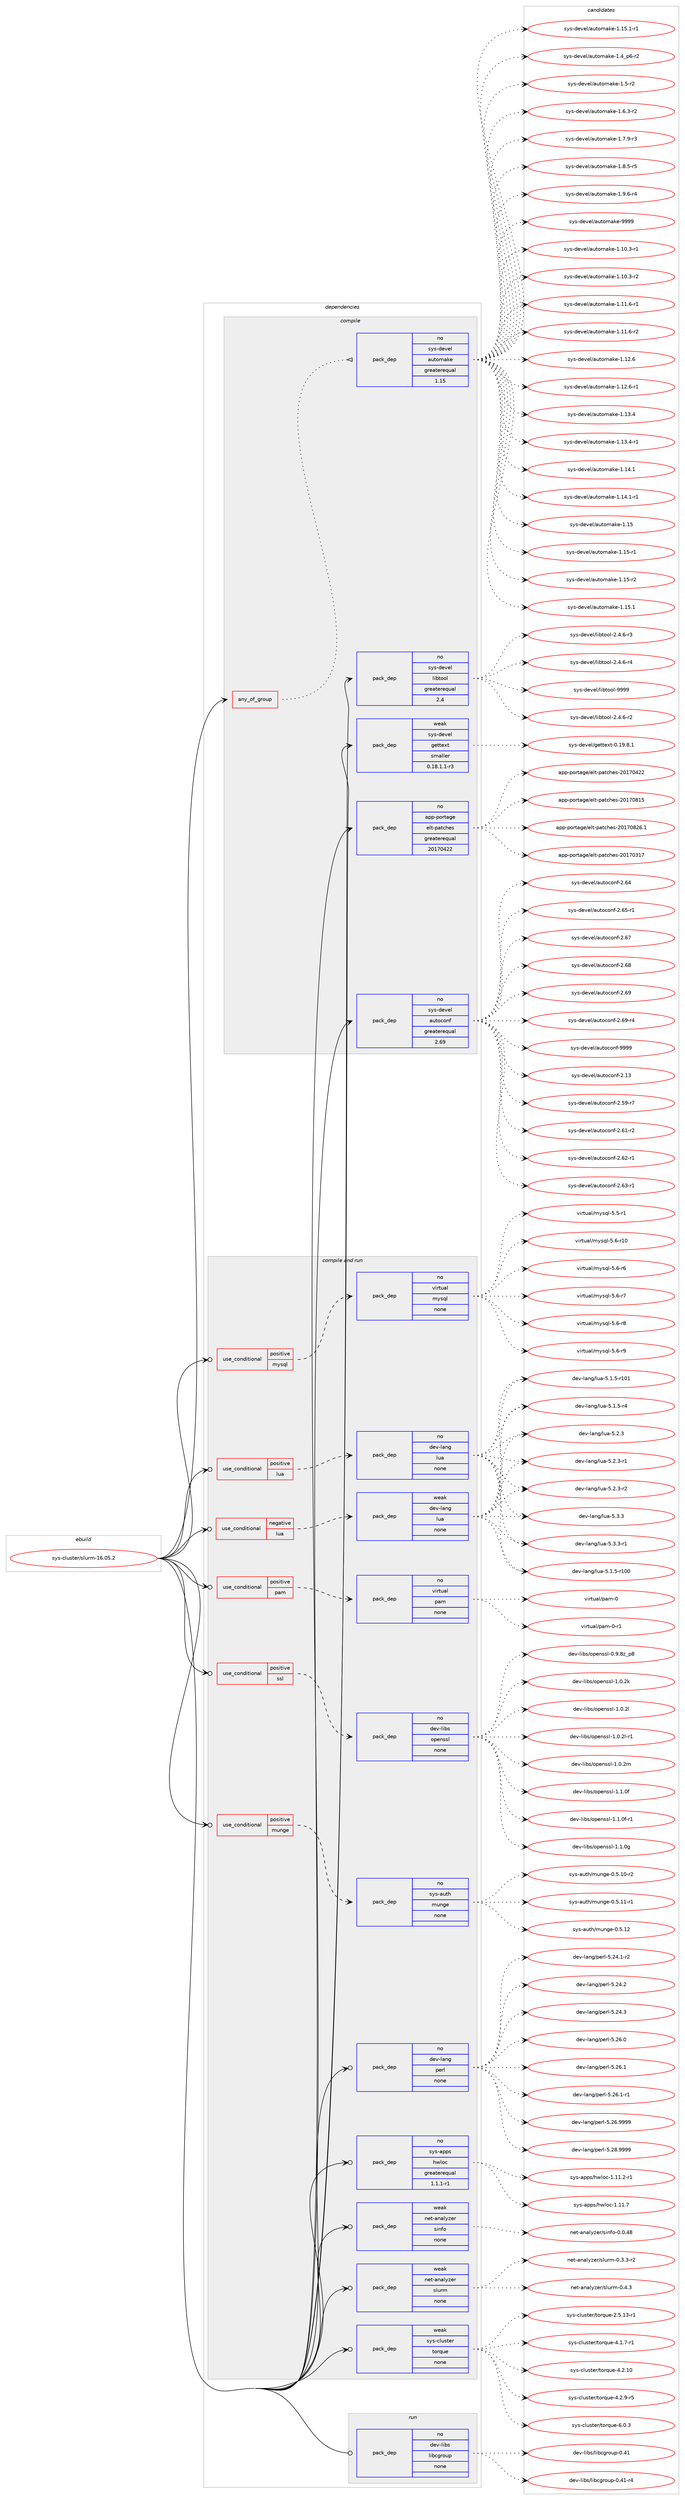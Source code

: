 digraph prolog {

# *************
# Graph options
# *************

newrank=true;
concentrate=true;
compound=true;
graph [rankdir=LR,fontname=Helvetica,fontsize=10,ranksep=1.5];#, ranksep=2.5, nodesep=0.2];
edge  [arrowhead=vee];
node  [fontname=Helvetica,fontsize=10];

# **********
# The ebuild
# **********

subgraph cluster_leftcol {
color=gray;
rank=same;
label=<<i>ebuild</i>>;
id [label="sys-cluster/slurm-16.05.2", color=red, width=4, href="../sys-cluster/slurm-16.05.2.svg"];
}

# ****************
# The dependencies
# ****************

subgraph cluster_midcol {
color=gray;
label=<<i>dependencies</i>>;
subgraph cluster_compile {
fillcolor="#eeeeee";
style=filled;
label=<<i>compile</i>>;
subgraph any8137 {
dependency482542 [label=<<TABLE BORDER="0" CELLBORDER="1" CELLSPACING="0" CELLPADDING="4"><TR><TD CELLPADDING="10">any_of_group</TD></TR></TABLE>>, shape=none, color=red];subgraph pack358410 {
dependency482543 [label=<<TABLE BORDER="0" CELLBORDER="1" CELLSPACING="0" CELLPADDING="4" WIDTH="220"><TR><TD ROWSPAN="6" CELLPADDING="30">pack_dep</TD></TR><TR><TD WIDTH="110">no</TD></TR><TR><TD>sys-devel</TD></TR><TR><TD>automake</TD></TR><TR><TD>greaterequal</TD></TR><TR><TD>1.15</TD></TR></TABLE>>, shape=none, color=blue];
}
dependency482542:e -> dependency482543:w [weight=20,style="dotted",arrowhead="oinv"];
}
id:e -> dependency482542:w [weight=20,style="solid",arrowhead="vee"];
subgraph pack358411 {
dependency482544 [label=<<TABLE BORDER="0" CELLBORDER="1" CELLSPACING="0" CELLPADDING="4" WIDTH="220"><TR><TD ROWSPAN="6" CELLPADDING="30">pack_dep</TD></TR><TR><TD WIDTH="110">no</TD></TR><TR><TD>app-portage</TD></TR><TR><TD>elt-patches</TD></TR><TR><TD>greaterequal</TD></TR><TR><TD>20170422</TD></TR></TABLE>>, shape=none, color=blue];
}
id:e -> dependency482544:w [weight=20,style="solid",arrowhead="vee"];
subgraph pack358412 {
dependency482545 [label=<<TABLE BORDER="0" CELLBORDER="1" CELLSPACING="0" CELLPADDING="4" WIDTH="220"><TR><TD ROWSPAN="6" CELLPADDING="30">pack_dep</TD></TR><TR><TD WIDTH="110">no</TD></TR><TR><TD>sys-devel</TD></TR><TR><TD>autoconf</TD></TR><TR><TD>greaterequal</TD></TR><TR><TD>2.69</TD></TR></TABLE>>, shape=none, color=blue];
}
id:e -> dependency482545:w [weight=20,style="solid",arrowhead="vee"];
subgraph pack358413 {
dependency482546 [label=<<TABLE BORDER="0" CELLBORDER="1" CELLSPACING="0" CELLPADDING="4" WIDTH="220"><TR><TD ROWSPAN="6" CELLPADDING="30">pack_dep</TD></TR><TR><TD WIDTH="110">no</TD></TR><TR><TD>sys-devel</TD></TR><TR><TD>libtool</TD></TR><TR><TD>greaterequal</TD></TR><TR><TD>2.4</TD></TR></TABLE>>, shape=none, color=blue];
}
id:e -> dependency482546:w [weight=20,style="solid",arrowhead="vee"];
subgraph pack358414 {
dependency482547 [label=<<TABLE BORDER="0" CELLBORDER="1" CELLSPACING="0" CELLPADDING="4" WIDTH="220"><TR><TD ROWSPAN="6" CELLPADDING="30">pack_dep</TD></TR><TR><TD WIDTH="110">weak</TD></TR><TR><TD>sys-devel</TD></TR><TR><TD>gettext</TD></TR><TR><TD>smaller</TD></TR><TR><TD>0.18.1.1-r3</TD></TR></TABLE>>, shape=none, color=blue];
}
id:e -> dependency482547:w [weight=20,style="solid",arrowhead="vee"];
}
subgraph cluster_compileandrun {
fillcolor="#eeeeee";
style=filled;
label=<<i>compile and run</i>>;
subgraph cond115711 {
dependency482548 [label=<<TABLE BORDER="0" CELLBORDER="1" CELLSPACING="0" CELLPADDING="4"><TR><TD ROWSPAN="3" CELLPADDING="10">use_conditional</TD></TR><TR><TD>negative</TD></TR><TR><TD>lua</TD></TR></TABLE>>, shape=none, color=red];
subgraph pack358415 {
dependency482549 [label=<<TABLE BORDER="0" CELLBORDER="1" CELLSPACING="0" CELLPADDING="4" WIDTH="220"><TR><TD ROWSPAN="6" CELLPADDING="30">pack_dep</TD></TR><TR><TD WIDTH="110">weak</TD></TR><TR><TD>dev-lang</TD></TR><TR><TD>lua</TD></TR><TR><TD>none</TD></TR><TR><TD></TD></TR></TABLE>>, shape=none, color=blue];
}
dependency482548:e -> dependency482549:w [weight=20,style="dashed",arrowhead="vee"];
}
id:e -> dependency482548:w [weight=20,style="solid",arrowhead="odotvee"];
subgraph cond115712 {
dependency482550 [label=<<TABLE BORDER="0" CELLBORDER="1" CELLSPACING="0" CELLPADDING="4"><TR><TD ROWSPAN="3" CELLPADDING="10">use_conditional</TD></TR><TR><TD>positive</TD></TR><TR><TD>lua</TD></TR></TABLE>>, shape=none, color=red];
subgraph pack358416 {
dependency482551 [label=<<TABLE BORDER="0" CELLBORDER="1" CELLSPACING="0" CELLPADDING="4" WIDTH="220"><TR><TD ROWSPAN="6" CELLPADDING="30">pack_dep</TD></TR><TR><TD WIDTH="110">no</TD></TR><TR><TD>dev-lang</TD></TR><TR><TD>lua</TD></TR><TR><TD>none</TD></TR><TR><TD></TD></TR></TABLE>>, shape=none, color=blue];
}
dependency482550:e -> dependency482551:w [weight=20,style="dashed",arrowhead="vee"];
}
id:e -> dependency482550:w [weight=20,style="solid",arrowhead="odotvee"];
subgraph cond115713 {
dependency482552 [label=<<TABLE BORDER="0" CELLBORDER="1" CELLSPACING="0" CELLPADDING="4"><TR><TD ROWSPAN="3" CELLPADDING="10">use_conditional</TD></TR><TR><TD>positive</TD></TR><TR><TD>munge</TD></TR></TABLE>>, shape=none, color=red];
subgraph pack358417 {
dependency482553 [label=<<TABLE BORDER="0" CELLBORDER="1" CELLSPACING="0" CELLPADDING="4" WIDTH="220"><TR><TD ROWSPAN="6" CELLPADDING="30">pack_dep</TD></TR><TR><TD WIDTH="110">no</TD></TR><TR><TD>sys-auth</TD></TR><TR><TD>munge</TD></TR><TR><TD>none</TD></TR><TR><TD></TD></TR></TABLE>>, shape=none, color=blue];
}
dependency482552:e -> dependency482553:w [weight=20,style="dashed",arrowhead="vee"];
}
id:e -> dependency482552:w [weight=20,style="solid",arrowhead="odotvee"];
subgraph cond115714 {
dependency482554 [label=<<TABLE BORDER="0" CELLBORDER="1" CELLSPACING="0" CELLPADDING="4"><TR><TD ROWSPAN="3" CELLPADDING="10">use_conditional</TD></TR><TR><TD>positive</TD></TR><TR><TD>mysql</TD></TR></TABLE>>, shape=none, color=red];
subgraph pack358418 {
dependency482555 [label=<<TABLE BORDER="0" CELLBORDER="1" CELLSPACING="0" CELLPADDING="4" WIDTH="220"><TR><TD ROWSPAN="6" CELLPADDING="30">pack_dep</TD></TR><TR><TD WIDTH="110">no</TD></TR><TR><TD>virtual</TD></TR><TR><TD>mysql</TD></TR><TR><TD>none</TD></TR><TR><TD></TD></TR></TABLE>>, shape=none, color=blue];
}
dependency482554:e -> dependency482555:w [weight=20,style="dashed",arrowhead="vee"];
}
id:e -> dependency482554:w [weight=20,style="solid",arrowhead="odotvee"];
subgraph cond115715 {
dependency482556 [label=<<TABLE BORDER="0" CELLBORDER="1" CELLSPACING="0" CELLPADDING="4"><TR><TD ROWSPAN="3" CELLPADDING="10">use_conditional</TD></TR><TR><TD>positive</TD></TR><TR><TD>pam</TD></TR></TABLE>>, shape=none, color=red];
subgraph pack358419 {
dependency482557 [label=<<TABLE BORDER="0" CELLBORDER="1" CELLSPACING="0" CELLPADDING="4" WIDTH="220"><TR><TD ROWSPAN="6" CELLPADDING="30">pack_dep</TD></TR><TR><TD WIDTH="110">no</TD></TR><TR><TD>virtual</TD></TR><TR><TD>pam</TD></TR><TR><TD>none</TD></TR><TR><TD></TD></TR></TABLE>>, shape=none, color=blue];
}
dependency482556:e -> dependency482557:w [weight=20,style="dashed",arrowhead="vee"];
}
id:e -> dependency482556:w [weight=20,style="solid",arrowhead="odotvee"];
subgraph cond115716 {
dependency482558 [label=<<TABLE BORDER="0" CELLBORDER="1" CELLSPACING="0" CELLPADDING="4"><TR><TD ROWSPAN="3" CELLPADDING="10">use_conditional</TD></TR><TR><TD>positive</TD></TR><TR><TD>ssl</TD></TR></TABLE>>, shape=none, color=red];
subgraph pack358420 {
dependency482559 [label=<<TABLE BORDER="0" CELLBORDER="1" CELLSPACING="0" CELLPADDING="4" WIDTH="220"><TR><TD ROWSPAN="6" CELLPADDING="30">pack_dep</TD></TR><TR><TD WIDTH="110">no</TD></TR><TR><TD>dev-libs</TD></TR><TR><TD>openssl</TD></TR><TR><TD>none</TD></TR><TR><TD></TD></TR></TABLE>>, shape=none, color=blue];
}
dependency482558:e -> dependency482559:w [weight=20,style="dashed",arrowhead="vee"];
}
id:e -> dependency482558:w [weight=20,style="solid",arrowhead="odotvee"];
subgraph pack358421 {
dependency482560 [label=<<TABLE BORDER="0" CELLBORDER="1" CELLSPACING="0" CELLPADDING="4" WIDTH="220"><TR><TD ROWSPAN="6" CELLPADDING="30">pack_dep</TD></TR><TR><TD WIDTH="110">no</TD></TR><TR><TD>dev-lang</TD></TR><TR><TD>perl</TD></TR><TR><TD>none</TD></TR><TR><TD></TD></TR></TABLE>>, shape=none, color=blue];
}
id:e -> dependency482560:w [weight=20,style="solid",arrowhead="odotvee"];
subgraph pack358422 {
dependency482561 [label=<<TABLE BORDER="0" CELLBORDER="1" CELLSPACING="0" CELLPADDING="4" WIDTH="220"><TR><TD ROWSPAN="6" CELLPADDING="30">pack_dep</TD></TR><TR><TD WIDTH="110">no</TD></TR><TR><TD>sys-apps</TD></TR><TR><TD>hwloc</TD></TR><TR><TD>greaterequal</TD></TR><TR><TD>1.1.1-r1</TD></TR></TABLE>>, shape=none, color=blue];
}
id:e -> dependency482561:w [weight=20,style="solid",arrowhead="odotvee"];
subgraph pack358423 {
dependency482562 [label=<<TABLE BORDER="0" CELLBORDER="1" CELLSPACING="0" CELLPADDING="4" WIDTH="220"><TR><TD ROWSPAN="6" CELLPADDING="30">pack_dep</TD></TR><TR><TD WIDTH="110">weak</TD></TR><TR><TD>net-analyzer</TD></TR><TR><TD>sinfo</TD></TR><TR><TD>none</TD></TR><TR><TD></TD></TR></TABLE>>, shape=none, color=blue];
}
id:e -> dependency482562:w [weight=20,style="solid",arrowhead="odotvee"];
subgraph pack358424 {
dependency482563 [label=<<TABLE BORDER="0" CELLBORDER="1" CELLSPACING="0" CELLPADDING="4" WIDTH="220"><TR><TD ROWSPAN="6" CELLPADDING="30">pack_dep</TD></TR><TR><TD WIDTH="110">weak</TD></TR><TR><TD>net-analyzer</TD></TR><TR><TD>slurm</TD></TR><TR><TD>none</TD></TR><TR><TD></TD></TR></TABLE>>, shape=none, color=blue];
}
id:e -> dependency482563:w [weight=20,style="solid",arrowhead="odotvee"];
subgraph pack358425 {
dependency482564 [label=<<TABLE BORDER="0" CELLBORDER="1" CELLSPACING="0" CELLPADDING="4" WIDTH="220"><TR><TD ROWSPAN="6" CELLPADDING="30">pack_dep</TD></TR><TR><TD WIDTH="110">weak</TD></TR><TR><TD>sys-cluster</TD></TR><TR><TD>torque</TD></TR><TR><TD>none</TD></TR><TR><TD></TD></TR></TABLE>>, shape=none, color=blue];
}
id:e -> dependency482564:w [weight=20,style="solid",arrowhead="odotvee"];
}
subgraph cluster_run {
fillcolor="#eeeeee";
style=filled;
label=<<i>run</i>>;
subgraph pack358426 {
dependency482565 [label=<<TABLE BORDER="0" CELLBORDER="1" CELLSPACING="0" CELLPADDING="4" WIDTH="220"><TR><TD ROWSPAN="6" CELLPADDING="30">pack_dep</TD></TR><TR><TD WIDTH="110">no</TD></TR><TR><TD>dev-libs</TD></TR><TR><TD>libcgroup</TD></TR><TR><TD>none</TD></TR><TR><TD></TD></TR></TABLE>>, shape=none, color=blue];
}
id:e -> dependency482565:w [weight=20,style="solid",arrowhead="odot"];
}
}

# **************
# The candidates
# **************

subgraph cluster_choices {
rank=same;
color=gray;
label=<<i>candidates</i>>;

subgraph choice358410 {
color=black;
nodesep=1;
choice11512111545100101118101108479711711611110997107101454946494846514511449 [label="sys-devel/automake-1.10.3-r1", color=red, width=4,href="../sys-devel/automake-1.10.3-r1.svg"];
choice11512111545100101118101108479711711611110997107101454946494846514511450 [label="sys-devel/automake-1.10.3-r2", color=red, width=4,href="../sys-devel/automake-1.10.3-r2.svg"];
choice11512111545100101118101108479711711611110997107101454946494946544511449 [label="sys-devel/automake-1.11.6-r1", color=red, width=4,href="../sys-devel/automake-1.11.6-r1.svg"];
choice11512111545100101118101108479711711611110997107101454946494946544511450 [label="sys-devel/automake-1.11.6-r2", color=red, width=4,href="../sys-devel/automake-1.11.6-r2.svg"];
choice1151211154510010111810110847971171161111099710710145494649504654 [label="sys-devel/automake-1.12.6", color=red, width=4,href="../sys-devel/automake-1.12.6.svg"];
choice11512111545100101118101108479711711611110997107101454946495046544511449 [label="sys-devel/automake-1.12.6-r1", color=red, width=4,href="../sys-devel/automake-1.12.6-r1.svg"];
choice1151211154510010111810110847971171161111099710710145494649514652 [label="sys-devel/automake-1.13.4", color=red, width=4,href="../sys-devel/automake-1.13.4.svg"];
choice11512111545100101118101108479711711611110997107101454946495146524511449 [label="sys-devel/automake-1.13.4-r1", color=red, width=4,href="../sys-devel/automake-1.13.4-r1.svg"];
choice1151211154510010111810110847971171161111099710710145494649524649 [label="sys-devel/automake-1.14.1", color=red, width=4,href="../sys-devel/automake-1.14.1.svg"];
choice11512111545100101118101108479711711611110997107101454946495246494511449 [label="sys-devel/automake-1.14.1-r1", color=red, width=4,href="../sys-devel/automake-1.14.1-r1.svg"];
choice115121115451001011181011084797117116111109971071014549464953 [label="sys-devel/automake-1.15", color=red, width=4,href="../sys-devel/automake-1.15.svg"];
choice1151211154510010111810110847971171161111099710710145494649534511449 [label="sys-devel/automake-1.15-r1", color=red, width=4,href="../sys-devel/automake-1.15-r1.svg"];
choice1151211154510010111810110847971171161111099710710145494649534511450 [label="sys-devel/automake-1.15-r2", color=red, width=4,href="../sys-devel/automake-1.15-r2.svg"];
choice1151211154510010111810110847971171161111099710710145494649534649 [label="sys-devel/automake-1.15.1", color=red, width=4,href="../sys-devel/automake-1.15.1.svg"];
choice11512111545100101118101108479711711611110997107101454946495346494511449 [label="sys-devel/automake-1.15.1-r1", color=red, width=4,href="../sys-devel/automake-1.15.1-r1.svg"];
choice115121115451001011181011084797117116111109971071014549465295112544511450 [label="sys-devel/automake-1.4_p6-r2", color=red, width=4,href="../sys-devel/automake-1.4_p6-r2.svg"];
choice11512111545100101118101108479711711611110997107101454946534511450 [label="sys-devel/automake-1.5-r2", color=red, width=4,href="../sys-devel/automake-1.5-r2.svg"];
choice115121115451001011181011084797117116111109971071014549465446514511450 [label="sys-devel/automake-1.6.3-r2", color=red, width=4,href="../sys-devel/automake-1.6.3-r2.svg"];
choice115121115451001011181011084797117116111109971071014549465546574511451 [label="sys-devel/automake-1.7.9-r3", color=red, width=4,href="../sys-devel/automake-1.7.9-r3.svg"];
choice115121115451001011181011084797117116111109971071014549465646534511453 [label="sys-devel/automake-1.8.5-r5", color=red, width=4,href="../sys-devel/automake-1.8.5-r5.svg"];
choice115121115451001011181011084797117116111109971071014549465746544511452 [label="sys-devel/automake-1.9.6-r4", color=red, width=4,href="../sys-devel/automake-1.9.6-r4.svg"];
choice115121115451001011181011084797117116111109971071014557575757 [label="sys-devel/automake-9999", color=red, width=4,href="../sys-devel/automake-9999.svg"];
dependency482543:e -> choice11512111545100101118101108479711711611110997107101454946494846514511449:w [style=dotted,weight="100"];
dependency482543:e -> choice11512111545100101118101108479711711611110997107101454946494846514511450:w [style=dotted,weight="100"];
dependency482543:e -> choice11512111545100101118101108479711711611110997107101454946494946544511449:w [style=dotted,weight="100"];
dependency482543:e -> choice11512111545100101118101108479711711611110997107101454946494946544511450:w [style=dotted,weight="100"];
dependency482543:e -> choice1151211154510010111810110847971171161111099710710145494649504654:w [style=dotted,weight="100"];
dependency482543:e -> choice11512111545100101118101108479711711611110997107101454946495046544511449:w [style=dotted,weight="100"];
dependency482543:e -> choice1151211154510010111810110847971171161111099710710145494649514652:w [style=dotted,weight="100"];
dependency482543:e -> choice11512111545100101118101108479711711611110997107101454946495146524511449:w [style=dotted,weight="100"];
dependency482543:e -> choice1151211154510010111810110847971171161111099710710145494649524649:w [style=dotted,weight="100"];
dependency482543:e -> choice11512111545100101118101108479711711611110997107101454946495246494511449:w [style=dotted,weight="100"];
dependency482543:e -> choice115121115451001011181011084797117116111109971071014549464953:w [style=dotted,weight="100"];
dependency482543:e -> choice1151211154510010111810110847971171161111099710710145494649534511449:w [style=dotted,weight="100"];
dependency482543:e -> choice1151211154510010111810110847971171161111099710710145494649534511450:w [style=dotted,weight="100"];
dependency482543:e -> choice1151211154510010111810110847971171161111099710710145494649534649:w [style=dotted,weight="100"];
dependency482543:e -> choice11512111545100101118101108479711711611110997107101454946495346494511449:w [style=dotted,weight="100"];
dependency482543:e -> choice115121115451001011181011084797117116111109971071014549465295112544511450:w [style=dotted,weight="100"];
dependency482543:e -> choice11512111545100101118101108479711711611110997107101454946534511450:w [style=dotted,weight="100"];
dependency482543:e -> choice115121115451001011181011084797117116111109971071014549465446514511450:w [style=dotted,weight="100"];
dependency482543:e -> choice115121115451001011181011084797117116111109971071014549465546574511451:w [style=dotted,weight="100"];
dependency482543:e -> choice115121115451001011181011084797117116111109971071014549465646534511453:w [style=dotted,weight="100"];
dependency482543:e -> choice115121115451001011181011084797117116111109971071014549465746544511452:w [style=dotted,weight="100"];
dependency482543:e -> choice115121115451001011181011084797117116111109971071014557575757:w [style=dotted,weight="100"];
}
subgraph choice358411 {
color=black;
nodesep=1;
choice97112112451121111141169710310147101108116451129711699104101115455048495548514955 [label="app-portage/elt-patches-20170317", color=red, width=4,href="../app-portage/elt-patches-20170317.svg"];
choice97112112451121111141169710310147101108116451129711699104101115455048495548525050 [label="app-portage/elt-patches-20170422", color=red, width=4,href="../app-portage/elt-patches-20170422.svg"];
choice97112112451121111141169710310147101108116451129711699104101115455048495548564953 [label="app-portage/elt-patches-20170815", color=red, width=4,href="../app-portage/elt-patches-20170815.svg"];
choice971121124511211111411697103101471011081164511297116991041011154550484955485650544649 [label="app-portage/elt-patches-20170826.1", color=red, width=4,href="../app-portage/elt-patches-20170826.1.svg"];
dependency482544:e -> choice97112112451121111141169710310147101108116451129711699104101115455048495548514955:w [style=dotted,weight="100"];
dependency482544:e -> choice97112112451121111141169710310147101108116451129711699104101115455048495548525050:w [style=dotted,weight="100"];
dependency482544:e -> choice97112112451121111141169710310147101108116451129711699104101115455048495548564953:w [style=dotted,weight="100"];
dependency482544:e -> choice971121124511211111411697103101471011081164511297116991041011154550484955485650544649:w [style=dotted,weight="100"];
}
subgraph choice358412 {
color=black;
nodesep=1;
choice115121115451001011181011084797117116111991111101024550464951 [label="sys-devel/autoconf-2.13", color=red, width=4,href="../sys-devel/autoconf-2.13.svg"];
choice1151211154510010111810110847971171161119911111010245504653574511455 [label="sys-devel/autoconf-2.59-r7", color=red, width=4,href="../sys-devel/autoconf-2.59-r7.svg"];
choice1151211154510010111810110847971171161119911111010245504654494511450 [label="sys-devel/autoconf-2.61-r2", color=red, width=4,href="../sys-devel/autoconf-2.61-r2.svg"];
choice1151211154510010111810110847971171161119911111010245504654504511449 [label="sys-devel/autoconf-2.62-r1", color=red, width=4,href="../sys-devel/autoconf-2.62-r1.svg"];
choice1151211154510010111810110847971171161119911111010245504654514511449 [label="sys-devel/autoconf-2.63-r1", color=red, width=4,href="../sys-devel/autoconf-2.63-r1.svg"];
choice115121115451001011181011084797117116111991111101024550465452 [label="sys-devel/autoconf-2.64", color=red, width=4,href="../sys-devel/autoconf-2.64.svg"];
choice1151211154510010111810110847971171161119911111010245504654534511449 [label="sys-devel/autoconf-2.65-r1", color=red, width=4,href="../sys-devel/autoconf-2.65-r1.svg"];
choice115121115451001011181011084797117116111991111101024550465455 [label="sys-devel/autoconf-2.67", color=red, width=4,href="../sys-devel/autoconf-2.67.svg"];
choice115121115451001011181011084797117116111991111101024550465456 [label="sys-devel/autoconf-2.68", color=red, width=4,href="../sys-devel/autoconf-2.68.svg"];
choice115121115451001011181011084797117116111991111101024550465457 [label="sys-devel/autoconf-2.69", color=red, width=4,href="../sys-devel/autoconf-2.69.svg"];
choice1151211154510010111810110847971171161119911111010245504654574511452 [label="sys-devel/autoconf-2.69-r4", color=red, width=4,href="../sys-devel/autoconf-2.69-r4.svg"];
choice115121115451001011181011084797117116111991111101024557575757 [label="sys-devel/autoconf-9999", color=red, width=4,href="../sys-devel/autoconf-9999.svg"];
dependency482545:e -> choice115121115451001011181011084797117116111991111101024550464951:w [style=dotted,weight="100"];
dependency482545:e -> choice1151211154510010111810110847971171161119911111010245504653574511455:w [style=dotted,weight="100"];
dependency482545:e -> choice1151211154510010111810110847971171161119911111010245504654494511450:w [style=dotted,weight="100"];
dependency482545:e -> choice1151211154510010111810110847971171161119911111010245504654504511449:w [style=dotted,weight="100"];
dependency482545:e -> choice1151211154510010111810110847971171161119911111010245504654514511449:w [style=dotted,weight="100"];
dependency482545:e -> choice115121115451001011181011084797117116111991111101024550465452:w [style=dotted,weight="100"];
dependency482545:e -> choice1151211154510010111810110847971171161119911111010245504654534511449:w [style=dotted,weight="100"];
dependency482545:e -> choice115121115451001011181011084797117116111991111101024550465455:w [style=dotted,weight="100"];
dependency482545:e -> choice115121115451001011181011084797117116111991111101024550465456:w [style=dotted,weight="100"];
dependency482545:e -> choice115121115451001011181011084797117116111991111101024550465457:w [style=dotted,weight="100"];
dependency482545:e -> choice1151211154510010111810110847971171161119911111010245504654574511452:w [style=dotted,weight="100"];
dependency482545:e -> choice115121115451001011181011084797117116111991111101024557575757:w [style=dotted,weight="100"];
}
subgraph choice358413 {
color=black;
nodesep=1;
choice1151211154510010111810110847108105981161111111084550465246544511450 [label="sys-devel/libtool-2.4.6-r2", color=red, width=4,href="../sys-devel/libtool-2.4.6-r2.svg"];
choice1151211154510010111810110847108105981161111111084550465246544511451 [label="sys-devel/libtool-2.4.6-r3", color=red, width=4,href="../sys-devel/libtool-2.4.6-r3.svg"];
choice1151211154510010111810110847108105981161111111084550465246544511452 [label="sys-devel/libtool-2.4.6-r4", color=red, width=4,href="../sys-devel/libtool-2.4.6-r4.svg"];
choice1151211154510010111810110847108105981161111111084557575757 [label="sys-devel/libtool-9999", color=red, width=4,href="../sys-devel/libtool-9999.svg"];
dependency482546:e -> choice1151211154510010111810110847108105981161111111084550465246544511450:w [style=dotted,weight="100"];
dependency482546:e -> choice1151211154510010111810110847108105981161111111084550465246544511451:w [style=dotted,weight="100"];
dependency482546:e -> choice1151211154510010111810110847108105981161111111084550465246544511452:w [style=dotted,weight="100"];
dependency482546:e -> choice1151211154510010111810110847108105981161111111084557575757:w [style=dotted,weight="100"];
}
subgraph choice358414 {
color=black;
nodesep=1;
choice1151211154510010111810110847103101116116101120116454846495746564649 [label="sys-devel/gettext-0.19.8.1", color=red, width=4,href="../sys-devel/gettext-0.19.8.1.svg"];
dependency482547:e -> choice1151211154510010111810110847103101116116101120116454846495746564649:w [style=dotted,weight="100"];
}
subgraph choice358415 {
color=black;
nodesep=1;
choice1001011184510897110103471081179745534649465345114494848 [label="dev-lang/lua-5.1.5-r100", color=red, width=4,href="../dev-lang/lua-5.1.5-r100.svg"];
choice1001011184510897110103471081179745534649465345114494849 [label="dev-lang/lua-5.1.5-r101", color=red, width=4,href="../dev-lang/lua-5.1.5-r101.svg"];
choice100101118451089711010347108117974553464946534511452 [label="dev-lang/lua-5.1.5-r4", color=red, width=4,href="../dev-lang/lua-5.1.5-r4.svg"];
choice10010111845108971101034710811797455346504651 [label="dev-lang/lua-5.2.3", color=red, width=4,href="../dev-lang/lua-5.2.3.svg"];
choice100101118451089711010347108117974553465046514511449 [label="dev-lang/lua-5.2.3-r1", color=red, width=4,href="../dev-lang/lua-5.2.3-r1.svg"];
choice100101118451089711010347108117974553465046514511450 [label="dev-lang/lua-5.2.3-r2", color=red, width=4,href="../dev-lang/lua-5.2.3-r2.svg"];
choice10010111845108971101034710811797455346514651 [label="dev-lang/lua-5.3.3", color=red, width=4,href="../dev-lang/lua-5.3.3.svg"];
choice100101118451089711010347108117974553465146514511449 [label="dev-lang/lua-5.3.3-r1", color=red, width=4,href="../dev-lang/lua-5.3.3-r1.svg"];
dependency482549:e -> choice1001011184510897110103471081179745534649465345114494848:w [style=dotted,weight="100"];
dependency482549:e -> choice1001011184510897110103471081179745534649465345114494849:w [style=dotted,weight="100"];
dependency482549:e -> choice100101118451089711010347108117974553464946534511452:w [style=dotted,weight="100"];
dependency482549:e -> choice10010111845108971101034710811797455346504651:w [style=dotted,weight="100"];
dependency482549:e -> choice100101118451089711010347108117974553465046514511449:w [style=dotted,weight="100"];
dependency482549:e -> choice100101118451089711010347108117974553465046514511450:w [style=dotted,weight="100"];
dependency482549:e -> choice10010111845108971101034710811797455346514651:w [style=dotted,weight="100"];
dependency482549:e -> choice100101118451089711010347108117974553465146514511449:w [style=dotted,weight="100"];
}
subgraph choice358416 {
color=black;
nodesep=1;
choice1001011184510897110103471081179745534649465345114494848 [label="dev-lang/lua-5.1.5-r100", color=red, width=4,href="../dev-lang/lua-5.1.5-r100.svg"];
choice1001011184510897110103471081179745534649465345114494849 [label="dev-lang/lua-5.1.5-r101", color=red, width=4,href="../dev-lang/lua-5.1.5-r101.svg"];
choice100101118451089711010347108117974553464946534511452 [label="dev-lang/lua-5.1.5-r4", color=red, width=4,href="../dev-lang/lua-5.1.5-r4.svg"];
choice10010111845108971101034710811797455346504651 [label="dev-lang/lua-5.2.3", color=red, width=4,href="../dev-lang/lua-5.2.3.svg"];
choice100101118451089711010347108117974553465046514511449 [label="dev-lang/lua-5.2.3-r1", color=red, width=4,href="../dev-lang/lua-5.2.3-r1.svg"];
choice100101118451089711010347108117974553465046514511450 [label="dev-lang/lua-5.2.3-r2", color=red, width=4,href="../dev-lang/lua-5.2.3-r2.svg"];
choice10010111845108971101034710811797455346514651 [label="dev-lang/lua-5.3.3", color=red, width=4,href="../dev-lang/lua-5.3.3.svg"];
choice100101118451089711010347108117974553465146514511449 [label="dev-lang/lua-5.3.3-r1", color=red, width=4,href="../dev-lang/lua-5.3.3-r1.svg"];
dependency482551:e -> choice1001011184510897110103471081179745534649465345114494848:w [style=dotted,weight="100"];
dependency482551:e -> choice1001011184510897110103471081179745534649465345114494849:w [style=dotted,weight="100"];
dependency482551:e -> choice100101118451089711010347108117974553464946534511452:w [style=dotted,weight="100"];
dependency482551:e -> choice10010111845108971101034710811797455346504651:w [style=dotted,weight="100"];
dependency482551:e -> choice100101118451089711010347108117974553465046514511449:w [style=dotted,weight="100"];
dependency482551:e -> choice100101118451089711010347108117974553465046514511450:w [style=dotted,weight="100"];
dependency482551:e -> choice10010111845108971101034710811797455346514651:w [style=dotted,weight="100"];
dependency482551:e -> choice100101118451089711010347108117974553465146514511449:w [style=dotted,weight="100"];
}
subgraph choice358417 {
color=black;
nodesep=1;
choice115121115459711711610447109117110103101454846534649484511450 [label="sys-auth/munge-0.5.10-r2", color=red, width=4,href="../sys-auth/munge-0.5.10-r2.svg"];
choice115121115459711711610447109117110103101454846534649494511449 [label="sys-auth/munge-0.5.11-r1", color=red, width=4,href="../sys-auth/munge-0.5.11-r1.svg"];
choice11512111545971171161044710911711010310145484653464950 [label="sys-auth/munge-0.5.12", color=red, width=4,href="../sys-auth/munge-0.5.12.svg"];
dependency482553:e -> choice115121115459711711610447109117110103101454846534649484511450:w [style=dotted,weight="100"];
dependency482553:e -> choice115121115459711711610447109117110103101454846534649494511449:w [style=dotted,weight="100"];
dependency482553:e -> choice11512111545971171161044710911711010310145484653464950:w [style=dotted,weight="100"];
}
subgraph choice358418 {
color=black;
nodesep=1;
choice1181051141161179710847109121115113108455346534511449 [label="virtual/mysql-5.5-r1", color=red, width=4,href="../virtual/mysql-5.5-r1.svg"];
choice118105114116117971084710912111511310845534654451144948 [label="virtual/mysql-5.6-r10", color=red, width=4,href="../virtual/mysql-5.6-r10.svg"];
choice1181051141161179710847109121115113108455346544511454 [label="virtual/mysql-5.6-r6", color=red, width=4,href="../virtual/mysql-5.6-r6.svg"];
choice1181051141161179710847109121115113108455346544511455 [label="virtual/mysql-5.6-r7", color=red, width=4,href="../virtual/mysql-5.6-r7.svg"];
choice1181051141161179710847109121115113108455346544511456 [label="virtual/mysql-5.6-r8", color=red, width=4,href="../virtual/mysql-5.6-r8.svg"];
choice1181051141161179710847109121115113108455346544511457 [label="virtual/mysql-5.6-r9", color=red, width=4,href="../virtual/mysql-5.6-r9.svg"];
dependency482555:e -> choice1181051141161179710847109121115113108455346534511449:w [style=dotted,weight="100"];
dependency482555:e -> choice118105114116117971084710912111511310845534654451144948:w [style=dotted,weight="100"];
dependency482555:e -> choice1181051141161179710847109121115113108455346544511454:w [style=dotted,weight="100"];
dependency482555:e -> choice1181051141161179710847109121115113108455346544511455:w [style=dotted,weight="100"];
dependency482555:e -> choice1181051141161179710847109121115113108455346544511456:w [style=dotted,weight="100"];
dependency482555:e -> choice1181051141161179710847109121115113108455346544511457:w [style=dotted,weight="100"];
}
subgraph choice358419 {
color=black;
nodesep=1;
choice1181051141161179710847112971094548 [label="virtual/pam-0", color=red, width=4,href="../virtual/pam-0.svg"];
choice11810511411611797108471129710945484511449 [label="virtual/pam-0-r1", color=red, width=4,href="../virtual/pam-0-r1.svg"];
dependency482557:e -> choice1181051141161179710847112971094548:w [style=dotted,weight="100"];
dependency482557:e -> choice11810511411611797108471129710945484511449:w [style=dotted,weight="100"];
}
subgraph choice358420 {
color=black;
nodesep=1;
choice1001011184510810598115471111121011101151151084548465746561229511256 [label="dev-libs/openssl-0.9.8z_p8", color=red, width=4,href="../dev-libs/openssl-0.9.8z_p8.svg"];
choice100101118451081059811547111112101110115115108454946484650107 [label="dev-libs/openssl-1.0.2k", color=red, width=4,href="../dev-libs/openssl-1.0.2k.svg"];
choice100101118451081059811547111112101110115115108454946484650108 [label="dev-libs/openssl-1.0.2l", color=red, width=4,href="../dev-libs/openssl-1.0.2l.svg"];
choice1001011184510810598115471111121011101151151084549464846501084511449 [label="dev-libs/openssl-1.0.2l-r1", color=red, width=4,href="../dev-libs/openssl-1.0.2l-r1.svg"];
choice100101118451081059811547111112101110115115108454946484650109 [label="dev-libs/openssl-1.0.2m", color=red, width=4,href="../dev-libs/openssl-1.0.2m.svg"];
choice100101118451081059811547111112101110115115108454946494648102 [label="dev-libs/openssl-1.1.0f", color=red, width=4,href="../dev-libs/openssl-1.1.0f.svg"];
choice1001011184510810598115471111121011101151151084549464946481024511449 [label="dev-libs/openssl-1.1.0f-r1", color=red, width=4,href="../dev-libs/openssl-1.1.0f-r1.svg"];
choice100101118451081059811547111112101110115115108454946494648103 [label="dev-libs/openssl-1.1.0g", color=red, width=4,href="../dev-libs/openssl-1.1.0g.svg"];
dependency482559:e -> choice1001011184510810598115471111121011101151151084548465746561229511256:w [style=dotted,weight="100"];
dependency482559:e -> choice100101118451081059811547111112101110115115108454946484650107:w [style=dotted,weight="100"];
dependency482559:e -> choice100101118451081059811547111112101110115115108454946484650108:w [style=dotted,weight="100"];
dependency482559:e -> choice1001011184510810598115471111121011101151151084549464846501084511449:w [style=dotted,weight="100"];
dependency482559:e -> choice100101118451081059811547111112101110115115108454946484650109:w [style=dotted,weight="100"];
dependency482559:e -> choice100101118451081059811547111112101110115115108454946494648102:w [style=dotted,weight="100"];
dependency482559:e -> choice1001011184510810598115471111121011101151151084549464946481024511449:w [style=dotted,weight="100"];
dependency482559:e -> choice100101118451081059811547111112101110115115108454946494648103:w [style=dotted,weight="100"];
}
subgraph choice358421 {
color=black;
nodesep=1;
choice100101118451089711010347112101114108455346505246494511450 [label="dev-lang/perl-5.24.1-r2", color=red, width=4,href="../dev-lang/perl-5.24.1-r2.svg"];
choice10010111845108971101034711210111410845534650524650 [label="dev-lang/perl-5.24.2", color=red, width=4,href="../dev-lang/perl-5.24.2.svg"];
choice10010111845108971101034711210111410845534650524651 [label="dev-lang/perl-5.24.3", color=red, width=4,href="../dev-lang/perl-5.24.3.svg"];
choice10010111845108971101034711210111410845534650544648 [label="dev-lang/perl-5.26.0", color=red, width=4,href="../dev-lang/perl-5.26.0.svg"];
choice10010111845108971101034711210111410845534650544649 [label="dev-lang/perl-5.26.1", color=red, width=4,href="../dev-lang/perl-5.26.1.svg"];
choice100101118451089711010347112101114108455346505446494511449 [label="dev-lang/perl-5.26.1-r1", color=red, width=4,href="../dev-lang/perl-5.26.1-r1.svg"];
choice10010111845108971101034711210111410845534650544657575757 [label="dev-lang/perl-5.26.9999", color=red, width=4,href="../dev-lang/perl-5.26.9999.svg"];
choice10010111845108971101034711210111410845534650564657575757 [label="dev-lang/perl-5.28.9999", color=red, width=4,href="../dev-lang/perl-5.28.9999.svg"];
dependency482560:e -> choice100101118451089711010347112101114108455346505246494511450:w [style=dotted,weight="100"];
dependency482560:e -> choice10010111845108971101034711210111410845534650524650:w [style=dotted,weight="100"];
dependency482560:e -> choice10010111845108971101034711210111410845534650524651:w [style=dotted,weight="100"];
dependency482560:e -> choice10010111845108971101034711210111410845534650544648:w [style=dotted,weight="100"];
dependency482560:e -> choice10010111845108971101034711210111410845534650544649:w [style=dotted,weight="100"];
dependency482560:e -> choice100101118451089711010347112101114108455346505446494511449:w [style=dotted,weight="100"];
dependency482560:e -> choice10010111845108971101034711210111410845534650544657575757:w [style=dotted,weight="100"];
dependency482560:e -> choice10010111845108971101034711210111410845534650564657575757:w [style=dotted,weight="100"];
}
subgraph choice358422 {
color=black;
nodesep=1;
choice11512111545971121121154710411910811199454946494946504511449 [label="sys-apps/hwloc-1.11.2-r1", color=red, width=4,href="../sys-apps/hwloc-1.11.2-r1.svg"];
choice1151211154597112112115471041191081119945494649494655 [label="sys-apps/hwloc-1.11.7", color=red, width=4,href="../sys-apps/hwloc-1.11.7.svg"];
dependency482561:e -> choice11512111545971121121154710411910811199454946494946504511449:w [style=dotted,weight="100"];
dependency482561:e -> choice1151211154597112112115471041191081119945494649494655:w [style=dotted,weight="100"];
}
subgraph choice358423 {
color=black;
nodesep=1;
choice1101011164597110971081211221011144711510511010211145484648465256 [label="net-analyzer/sinfo-0.0.48", color=red, width=4,href="../net-analyzer/sinfo-0.0.48.svg"];
dependency482562:e -> choice1101011164597110971081211221011144711510511010211145484648465256:w [style=dotted,weight="100"];
}
subgraph choice358424 {
color=black;
nodesep=1;
choice110101116459711097108121122101114471151081171141094548465146514511450 [label="net-analyzer/slurm-0.3.3-r2", color=red, width=4,href="../net-analyzer/slurm-0.3.3-r2.svg"];
choice11010111645971109710812112210111447115108117114109454846524651 [label="net-analyzer/slurm-0.4.3", color=red, width=4,href="../net-analyzer/slurm-0.4.3.svg"];
dependency482563:e -> choice110101116459711097108121122101114471151081171141094548465146514511450:w [style=dotted,weight="100"];
dependency482563:e -> choice11010111645971109710812112210111447115108117114109454846524651:w [style=dotted,weight="100"];
}
subgraph choice358425 {
color=black;
nodesep=1;
choice115121115459910811711511610111447116111114113117101455046534649514511449 [label="sys-cluster/torque-2.5.13-r1", color=red, width=4,href="../sys-cluster/torque-2.5.13-r1.svg"];
choice1151211154599108117115116101114471161111141131171014552464946554511449 [label="sys-cluster/torque-4.1.7-r1", color=red, width=4,href="../sys-cluster/torque-4.1.7-r1.svg"];
choice11512111545991081171151161011144711611111411311710145524650464948 [label="sys-cluster/torque-4.2.10", color=red, width=4,href="../sys-cluster/torque-4.2.10.svg"];
choice1151211154599108117115116101114471161111141131171014552465046574511453 [label="sys-cluster/torque-4.2.9-r5", color=red, width=4,href="../sys-cluster/torque-4.2.9-r5.svg"];
choice115121115459910811711511610111447116111114113117101455446484651 [label="sys-cluster/torque-6.0.3", color=red, width=4,href="../sys-cluster/torque-6.0.3.svg"];
dependency482564:e -> choice115121115459910811711511610111447116111114113117101455046534649514511449:w [style=dotted,weight="100"];
dependency482564:e -> choice1151211154599108117115116101114471161111141131171014552464946554511449:w [style=dotted,weight="100"];
dependency482564:e -> choice11512111545991081171151161011144711611111411311710145524650464948:w [style=dotted,weight="100"];
dependency482564:e -> choice1151211154599108117115116101114471161111141131171014552465046574511453:w [style=dotted,weight="100"];
dependency482564:e -> choice115121115459910811711511610111447116111114113117101455446484651:w [style=dotted,weight="100"];
}
subgraph choice358426 {
color=black;
nodesep=1;
choice10010111845108105981154710810598991031141111171124548465249 [label="dev-libs/libcgroup-0.41", color=red, width=4,href="../dev-libs/libcgroup-0.41.svg"];
choice100101118451081059811547108105989910311411111711245484652494511452 [label="dev-libs/libcgroup-0.41-r4", color=red, width=4,href="../dev-libs/libcgroup-0.41-r4.svg"];
dependency482565:e -> choice10010111845108105981154710810598991031141111171124548465249:w [style=dotted,weight="100"];
dependency482565:e -> choice100101118451081059811547108105989910311411111711245484652494511452:w [style=dotted,weight="100"];
}
}

}
